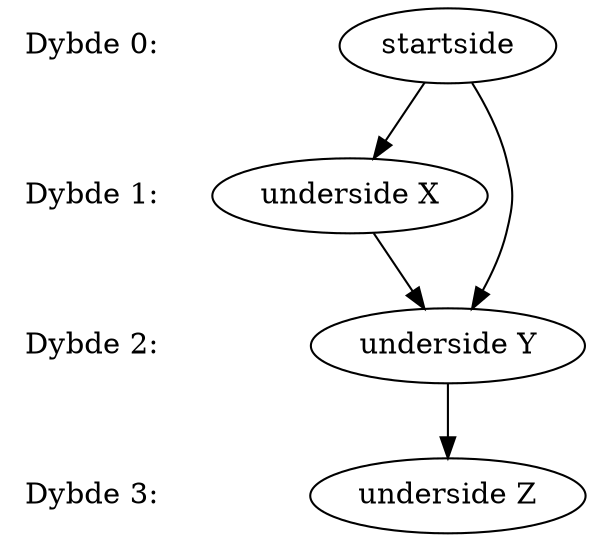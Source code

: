 digraph G
{
                struct5 [label="Dybde 0:", shape="none"];
                struct6 [label="Dybde 1:", shape="none"];
                struct7 [label="Dybde 2:", shape="none"];
                struct8 [label="Dybde 3:", shape="none"];
                struct5 -> struct6 [color="white", len="0.2", arrowhead="none"];
                struct6 -> struct7 [color="white", len="0.2", arrowhead="none"];
                struct7 -> struct8 [color="white", len="0.2", arrowhead="none"];
                
                struct1 [label="startside"];
                struct2 [label="underside X"];
                struct3 [label="underside Y"];
                struct4 [label="underside Z"];
                struct1 -> struct2
                struct1 -> struct3;
                struct2 -> struct3;
                struct3 -> struct4;
}